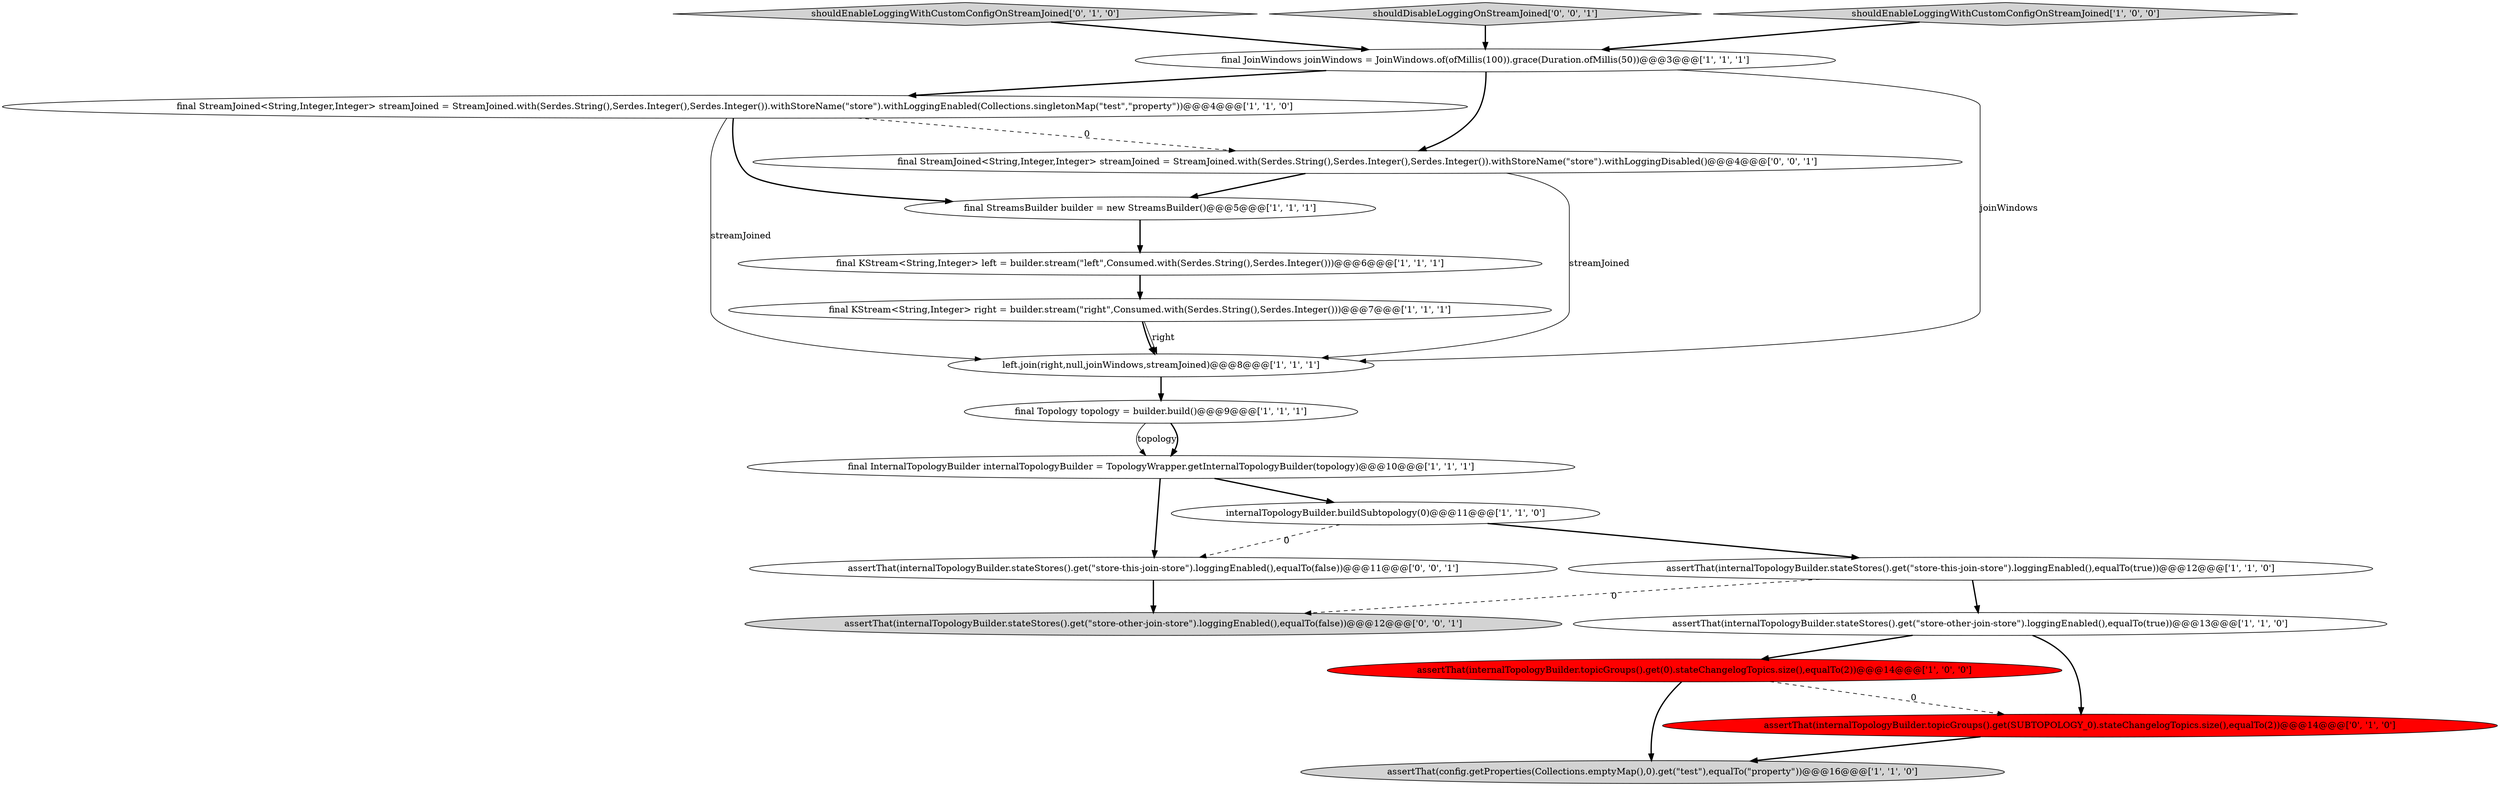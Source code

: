 digraph {
4 [style = filled, label = "final Topology topology = builder.build()@@@9@@@['1', '1', '1']", fillcolor = white, shape = ellipse image = "AAA0AAABBB1BBB"];
14 [style = filled, label = "shouldEnableLoggingWithCustomConfigOnStreamJoined['0', '1', '0']", fillcolor = lightgray, shape = diamond image = "AAA0AAABBB2BBB"];
0 [style = filled, label = "final KStream<String,Integer> left = builder.stream(\"left\",Consumed.with(Serdes.String(),Serdes.Integer()))@@@6@@@['1', '1', '1']", fillcolor = white, shape = ellipse image = "AAA0AAABBB1BBB"];
16 [style = filled, label = "final StreamJoined<String,Integer,Integer> streamJoined = StreamJoined.with(Serdes.String(),Serdes.Integer(),Serdes.Integer()).withStoreName(\"store\").withLoggingDisabled()@@@4@@@['0', '0', '1']", fillcolor = white, shape = ellipse image = "AAA0AAABBB3BBB"];
12 [style = filled, label = "final InternalTopologyBuilder internalTopologyBuilder = TopologyWrapper.getInternalTopologyBuilder(topology)@@@10@@@['1', '1', '1']", fillcolor = white, shape = ellipse image = "AAA0AAABBB1BBB"];
11 [style = filled, label = "internalTopologyBuilder.buildSubtopology(0)@@@11@@@['1', '1', '0']", fillcolor = white, shape = ellipse image = "AAA0AAABBB1BBB"];
18 [style = filled, label = "shouldDisableLoggingOnStreamJoined['0', '0', '1']", fillcolor = lightgray, shape = diamond image = "AAA0AAABBB3BBB"];
1 [style = filled, label = "shouldEnableLoggingWithCustomConfigOnStreamJoined['1', '0', '0']", fillcolor = lightgray, shape = diamond image = "AAA0AAABBB1BBB"];
19 [style = filled, label = "assertThat(internalTopologyBuilder.stateStores().get(\"store-this-join-store\").loggingEnabled(),equalTo(false))@@@11@@@['0', '0', '1']", fillcolor = white, shape = ellipse image = "AAA0AAABBB3BBB"];
10 [style = filled, label = "final JoinWindows joinWindows = JoinWindows.of(ofMillis(100)).grace(Duration.ofMillis(50))@@@3@@@['1', '1', '1']", fillcolor = white, shape = ellipse image = "AAA0AAABBB1BBB"];
15 [style = filled, label = "assertThat(internalTopologyBuilder.topicGroups().get(SUBTOPOLOGY_0).stateChangelogTopics.size(),equalTo(2))@@@14@@@['0', '1', '0']", fillcolor = red, shape = ellipse image = "AAA1AAABBB2BBB"];
9 [style = filled, label = "assertThat(internalTopologyBuilder.topicGroups().get(0).stateChangelogTopics.size(),equalTo(2))@@@14@@@['1', '0', '0']", fillcolor = red, shape = ellipse image = "AAA1AAABBB1BBB"];
6 [style = filled, label = "final StreamsBuilder builder = new StreamsBuilder()@@@5@@@['1', '1', '1']", fillcolor = white, shape = ellipse image = "AAA0AAABBB1BBB"];
17 [style = filled, label = "assertThat(internalTopologyBuilder.stateStores().get(\"store-other-join-store\").loggingEnabled(),equalTo(false))@@@12@@@['0', '0', '1']", fillcolor = lightgray, shape = ellipse image = "AAA0AAABBB3BBB"];
3 [style = filled, label = "final StreamJoined<String,Integer,Integer> streamJoined = StreamJoined.with(Serdes.String(),Serdes.Integer(),Serdes.Integer()).withStoreName(\"store\").withLoggingEnabled(Collections.singletonMap(\"test\",\"property\"))@@@4@@@['1', '1', '0']", fillcolor = white, shape = ellipse image = "AAA0AAABBB1BBB"];
2 [style = filled, label = "assertThat(internalTopologyBuilder.stateStores().get(\"store-other-join-store\").loggingEnabled(),equalTo(true))@@@13@@@['1', '1', '0']", fillcolor = white, shape = ellipse image = "AAA0AAABBB1BBB"];
13 [style = filled, label = "assertThat(config.getProperties(Collections.emptyMap(),0).get(\"test\"),equalTo(\"property\"))@@@16@@@['1', '1', '0']", fillcolor = lightgray, shape = ellipse image = "AAA0AAABBB1BBB"];
5 [style = filled, label = "assertThat(internalTopologyBuilder.stateStores().get(\"store-this-join-store\").loggingEnabled(),equalTo(true))@@@12@@@['1', '1', '0']", fillcolor = white, shape = ellipse image = "AAA0AAABBB1BBB"];
8 [style = filled, label = "final KStream<String,Integer> right = builder.stream(\"right\",Consumed.with(Serdes.String(),Serdes.Integer()))@@@7@@@['1', '1', '1']", fillcolor = white, shape = ellipse image = "AAA0AAABBB1BBB"];
7 [style = filled, label = "left.join(right,null,joinWindows,streamJoined)@@@8@@@['1', '1', '1']", fillcolor = white, shape = ellipse image = "AAA0AAABBB1BBB"];
8->7 [style = solid, label="right"];
3->7 [style = solid, label="streamJoined"];
15->13 [style = bold, label=""];
16->7 [style = solid, label="streamJoined"];
16->6 [style = bold, label=""];
12->11 [style = bold, label=""];
14->10 [style = bold, label=""];
3->6 [style = bold, label=""];
10->3 [style = bold, label=""];
6->0 [style = bold, label=""];
19->17 [style = bold, label=""];
7->4 [style = bold, label=""];
2->9 [style = bold, label=""];
8->7 [style = bold, label=""];
11->5 [style = bold, label=""];
5->2 [style = bold, label=""];
5->17 [style = dashed, label="0"];
10->16 [style = bold, label=""];
18->10 [style = bold, label=""];
11->19 [style = dashed, label="0"];
4->12 [style = solid, label="topology"];
10->7 [style = solid, label="joinWindows"];
2->15 [style = bold, label=""];
0->8 [style = bold, label=""];
4->12 [style = bold, label=""];
12->19 [style = bold, label=""];
1->10 [style = bold, label=""];
3->16 [style = dashed, label="0"];
9->15 [style = dashed, label="0"];
9->13 [style = bold, label=""];
}
